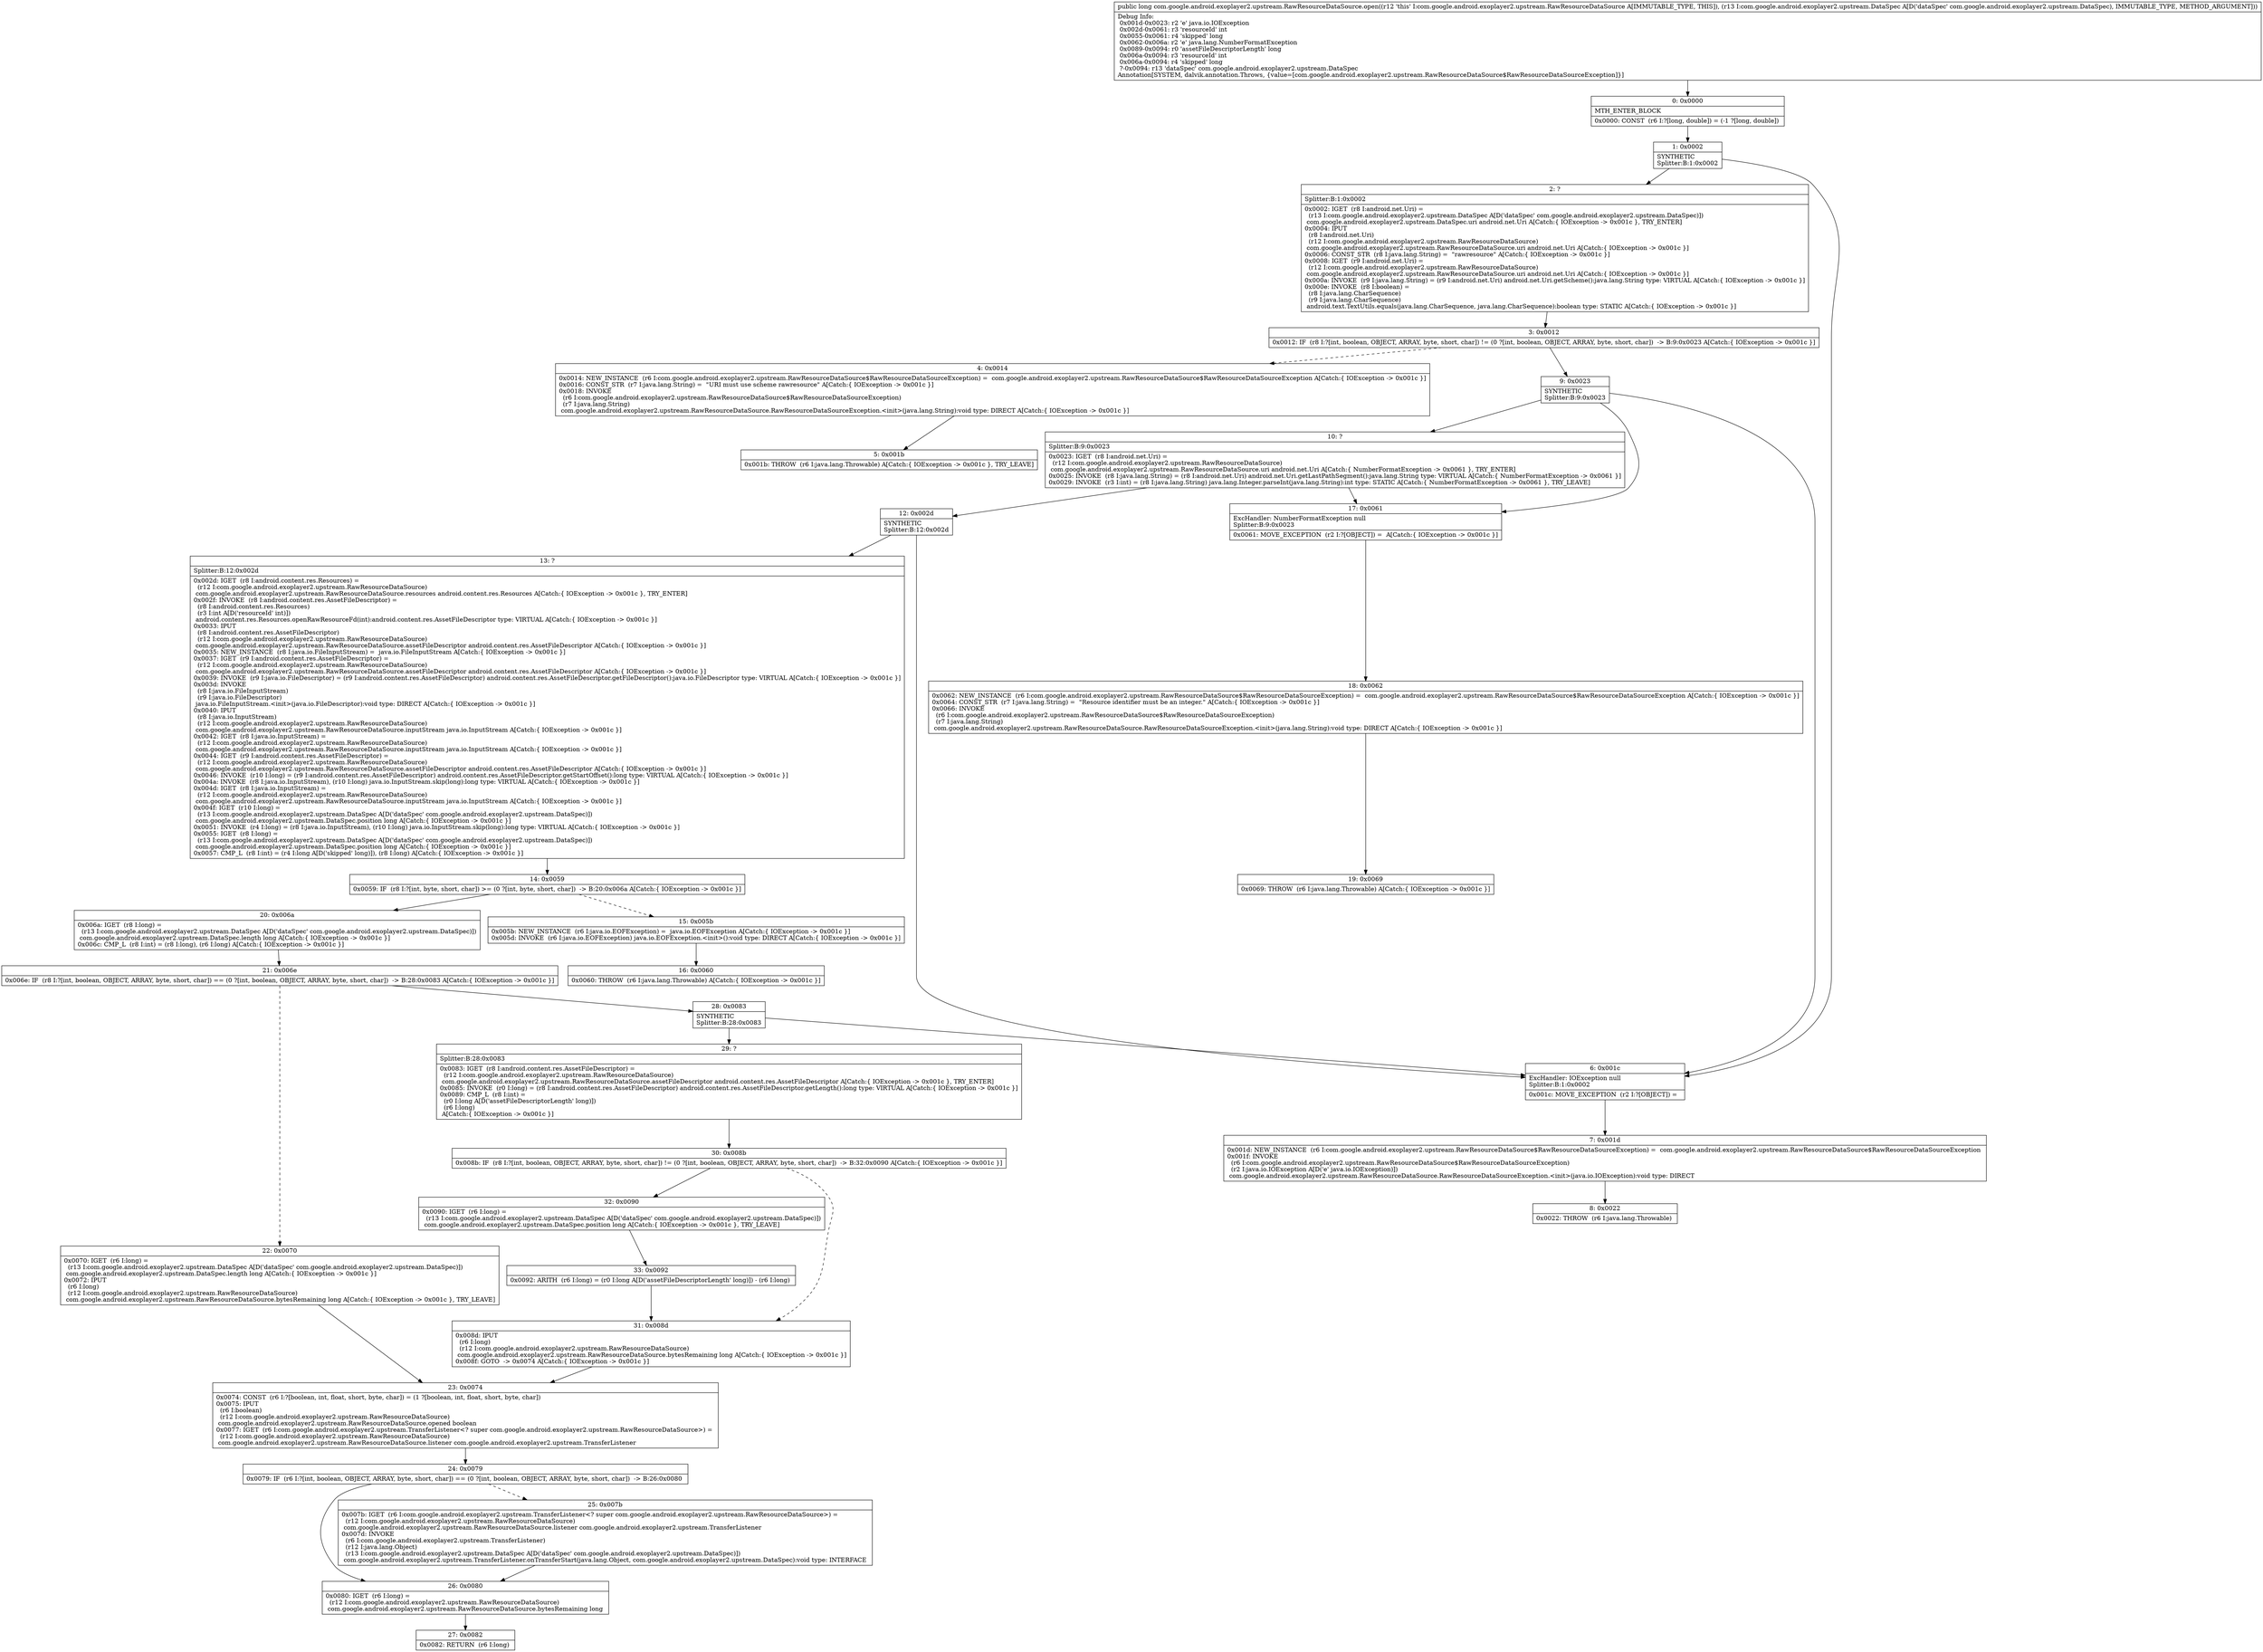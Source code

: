 digraph "CFG forcom.google.android.exoplayer2.upstream.RawResourceDataSource.open(Lcom\/google\/android\/exoplayer2\/upstream\/DataSpec;)J" {
Node_0 [shape=record,label="{0\:\ 0x0000|MTH_ENTER_BLOCK\l|0x0000: CONST  (r6 I:?[long, double]) = (\-1 ?[long, double]) \l}"];
Node_1 [shape=record,label="{1\:\ 0x0002|SYNTHETIC\lSplitter:B:1:0x0002\l}"];
Node_2 [shape=record,label="{2\:\ ?|Splitter:B:1:0x0002\l|0x0002: IGET  (r8 I:android.net.Uri) = \l  (r13 I:com.google.android.exoplayer2.upstream.DataSpec A[D('dataSpec' com.google.android.exoplayer2.upstream.DataSpec)])\l com.google.android.exoplayer2.upstream.DataSpec.uri android.net.Uri A[Catch:\{ IOException \-\> 0x001c \}, TRY_ENTER]\l0x0004: IPUT  \l  (r8 I:android.net.Uri)\l  (r12 I:com.google.android.exoplayer2.upstream.RawResourceDataSource)\l com.google.android.exoplayer2.upstream.RawResourceDataSource.uri android.net.Uri A[Catch:\{ IOException \-\> 0x001c \}]\l0x0006: CONST_STR  (r8 I:java.lang.String) =  \"rawresource\" A[Catch:\{ IOException \-\> 0x001c \}]\l0x0008: IGET  (r9 I:android.net.Uri) = \l  (r12 I:com.google.android.exoplayer2.upstream.RawResourceDataSource)\l com.google.android.exoplayer2.upstream.RawResourceDataSource.uri android.net.Uri A[Catch:\{ IOException \-\> 0x001c \}]\l0x000a: INVOKE  (r9 I:java.lang.String) = (r9 I:android.net.Uri) android.net.Uri.getScheme():java.lang.String type: VIRTUAL A[Catch:\{ IOException \-\> 0x001c \}]\l0x000e: INVOKE  (r8 I:boolean) = \l  (r8 I:java.lang.CharSequence)\l  (r9 I:java.lang.CharSequence)\l android.text.TextUtils.equals(java.lang.CharSequence, java.lang.CharSequence):boolean type: STATIC A[Catch:\{ IOException \-\> 0x001c \}]\l}"];
Node_3 [shape=record,label="{3\:\ 0x0012|0x0012: IF  (r8 I:?[int, boolean, OBJECT, ARRAY, byte, short, char]) != (0 ?[int, boolean, OBJECT, ARRAY, byte, short, char])  \-\> B:9:0x0023 A[Catch:\{ IOException \-\> 0x001c \}]\l}"];
Node_4 [shape=record,label="{4\:\ 0x0014|0x0014: NEW_INSTANCE  (r6 I:com.google.android.exoplayer2.upstream.RawResourceDataSource$RawResourceDataSourceException) =  com.google.android.exoplayer2.upstream.RawResourceDataSource$RawResourceDataSourceException A[Catch:\{ IOException \-\> 0x001c \}]\l0x0016: CONST_STR  (r7 I:java.lang.String) =  \"URI must use scheme rawresource\" A[Catch:\{ IOException \-\> 0x001c \}]\l0x0018: INVOKE  \l  (r6 I:com.google.android.exoplayer2.upstream.RawResourceDataSource$RawResourceDataSourceException)\l  (r7 I:java.lang.String)\l com.google.android.exoplayer2.upstream.RawResourceDataSource.RawResourceDataSourceException.\<init\>(java.lang.String):void type: DIRECT A[Catch:\{ IOException \-\> 0x001c \}]\l}"];
Node_5 [shape=record,label="{5\:\ 0x001b|0x001b: THROW  (r6 I:java.lang.Throwable) A[Catch:\{ IOException \-\> 0x001c \}, TRY_LEAVE]\l}"];
Node_6 [shape=record,label="{6\:\ 0x001c|ExcHandler: IOException null\lSplitter:B:1:0x0002\l|0x001c: MOVE_EXCEPTION  (r2 I:?[OBJECT]) =  \l}"];
Node_7 [shape=record,label="{7\:\ 0x001d|0x001d: NEW_INSTANCE  (r6 I:com.google.android.exoplayer2.upstream.RawResourceDataSource$RawResourceDataSourceException) =  com.google.android.exoplayer2.upstream.RawResourceDataSource$RawResourceDataSourceException \l0x001f: INVOKE  \l  (r6 I:com.google.android.exoplayer2.upstream.RawResourceDataSource$RawResourceDataSourceException)\l  (r2 I:java.io.IOException A[D('e' java.io.IOException)])\l com.google.android.exoplayer2.upstream.RawResourceDataSource.RawResourceDataSourceException.\<init\>(java.io.IOException):void type: DIRECT \l}"];
Node_8 [shape=record,label="{8\:\ 0x0022|0x0022: THROW  (r6 I:java.lang.Throwable) \l}"];
Node_9 [shape=record,label="{9\:\ 0x0023|SYNTHETIC\lSplitter:B:9:0x0023\l}"];
Node_10 [shape=record,label="{10\:\ ?|Splitter:B:9:0x0023\l|0x0023: IGET  (r8 I:android.net.Uri) = \l  (r12 I:com.google.android.exoplayer2.upstream.RawResourceDataSource)\l com.google.android.exoplayer2.upstream.RawResourceDataSource.uri android.net.Uri A[Catch:\{ NumberFormatException \-\> 0x0061 \}, TRY_ENTER]\l0x0025: INVOKE  (r8 I:java.lang.String) = (r8 I:android.net.Uri) android.net.Uri.getLastPathSegment():java.lang.String type: VIRTUAL A[Catch:\{ NumberFormatException \-\> 0x0061 \}]\l0x0029: INVOKE  (r3 I:int) = (r8 I:java.lang.String) java.lang.Integer.parseInt(java.lang.String):int type: STATIC A[Catch:\{ NumberFormatException \-\> 0x0061 \}, TRY_LEAVE]\l}"];
Node_12 [shape=record,label="{12\:\ 0x002d|SYNTHETIC\lSplitter:B:12:0x002d\l}"];
Node_13 [shape=record,label="{13\:\ ?|Splitter:B:12:0x002d\l|0x002d: IGET  (r8 I:android.content.res.Resources) = \l  (r12 I:com.google.android.exoplayer2.upstream.RawResourceDataSource)\l com.google.android.exoplayer2.upstream.RawResourceDataSource.resources android.content.res.Resources A[Catch:\{ IOException \-\> 0x001c \}, TRY_ENTER]\l0x002f: INVOKE  (r8 I:android.content.res.AssetFileDescriptor) = \l  (r8 I:android.content.res.Resources)\l  (r3 I:int A[D('resourceId' int)])\l android.content.res.Resources.openRawResourceFd(int):android.content.res.AssetFileDescriptor type: VIRTUAL A[Catch:\{ IOException \-\> 0x001c \}]\l0x0033: IPUT  \l  (r8 I:android.content.res.AssetFileDescriptor)\l  (r12 I:com.google.android.exoplayer2.upstream.RawResourceDataSource)\l com.google.android.exoplayer2.upstream.RawResourceDataSource.assetFileDescriptor android.content.res.AssetFileDescriptor A[Catch:\{ IOException \-\> 0x001c \}]\l0x0035: NEW_INSTANCE  (r8 I:java.io.FileInputStream) =  java.io.FileInputStream A[Catch:\{ IOException \-\> 0x001c \}]\l0x0037: IGET  (r9 I:android.content.res.AssetFileDescriptor) = \l  (r12 I:com.google.android.exoplayer2.upstream.RawResourceDataSource)\l com.google.android.exoplayer2.upstream.RawResourceDataSource.assetFileDescriptor android.content.res.AssetFileDescriptor A[Catch:\{ IOException \-\> 0x001c \}]\l0x0039: INVOKE  (r9 I:java.io.FileDescriptor) = (r9 I:android.content.res.AssetFileDescriptor) android.content.res.AssetFileDescriptor.getFileDescriptor():java.io.FileDescriptor type: VIRTUAL A[Catch:\{ IOException \-\> 0x001c \}]\l0x003d: INVOKE  \l  (r8 I:java.io.FileInputStream)\l  (r9 I:java.io.FileDescriptor)\l java.io.FileInputStream.\<init\>(java.io.FileDescriptor):void type: DIRECT A[Catch:\{ IOException \-\> 0x001c \}]\l0x0040: IPUT  \l  (r8 I:java.io.InputStream)\l  (r12 I:com.google.android.exoplayer2.upstream.RawResourceDataSource)\l com.google.android.exoplayer2.upstream.RawResourceDataSource.inputStream java.io.InputStream A[Catch:\{ IOException \-\> 0x001c \}]\l0x0042: IGET  (r8 I:java.io.InputStream) = \l  (r12 I:com.google.android.exoplayer2.upstream.RawResourceDataSource)\l com.google.android.exoplayer2.upstream.RawResourceDataSource.inputStream java.io.InputStream A[Catch:\{ IOException \-\> 0x001c \}]\l0x0044: IGET  (r9 I:android.content.res.AssetFileDescriptor) = \l  (r12 I:com.google.android.exoplayer2.upstream.RawResourceDataSource)\l com.google.android.exoplayer2.upstream.RawResourceDataSource.assetFileDescriptor android.content.res.AssetFileDescriptor A[Catch:\{ IOException \-\> 0x001c \}]\l0x0046: INVOKE  (r10 I:long) = (r9 I:android.content.res.AssetFileDescriptor) android.content.res.AssetFileDescriptor.getStartOffset():long type: VIRTUAL A[Catch:\{ IOException \-\> 0x001c \}]\l0x004a: INVOKE  (r8 I:java.io.InputStream), (r10 I:long) java.io.InputStream.skip(long):long type: VIRTUAL A[Catch:\{ IOException \-\> 0x001c \}]\l0x004d: IGET  (r8 I:java.io.InputStream) = \l  (r12 I:com.google.android.exoplayer2.upstream.RawResourceDataSource)\l com.google.android.exoplayer2.upstream.RawResourceDataSource.inputStream java.io.InputStream A[Catch:\{ IOException \-\> 0x001c \}]\l0x004f: IGET  (r10 I:long) = \l  (r13 I:com.google.android.exoplayer2.upstream.DataSpec A[D('dataSpec' com.google.android.exoplayer2.upstream.DataSpec)])\l com.google.android.exoplayer2.upstream.DataSpec.position long A[Catch:\{ IOException \-\> 0x001c \}]\l0x0051: INVOKE  (r4 I:long) = (r8 I:java.io.InputStream), (r10 I:long) java.io.InputStream.skip(long):long type: VIRTUAL A[Catch:\{ IOException \-\> 0x001c \}]\l0x0055: IGET  (r8 I:long) = \l  (r13 I:com.google.android.exoplayer2.upstream.DataSpec A[D('dataSpec' com.google.android.exoplayer2.upstream.DataSpec)])\l com.google.android.exoplayer2.upstream.DataSpec.position long A[Catch:\{ IOException \-\> 0x001c \}]\l0x0057: CMP_L  (r8 I:int) = (r4 I:long A[D('skipped' long)]), (r8 I:long) A[Catch:\{ IOException \-\> 0x001c \}]\l}"];
Node_14 [shape=record,label="{14\:\ 0x0059|0x0059: IF  (r8 I:?[int, byte, short, char]) \>= (0 ?[int, byte, short, char])  \-\> B:20:0x006a A[Catch:\{ IOException \-\> 0x001c \}]\l}"];
Node_15 [shape=record,label="{15\:\ 0x005b|0x005b: NEW_INSTANCE  (r6 I:java.io.EOFException) =  java.io.EOFException A[Catch:\{ IOException \-\> 0x001c \}]\l0x005d: INVOKE  (r6 I:java.io.EOFException) java.io.EOFException.\<init\>():void type: DIRECT A[Catch:\{ IOException \-\> 0x001c \}]\l}"];
Node_16 [shape=record,label="{16\:\ 0x0060|0x0060: THROW  (r6 I:java.lang.Throwable) A[Catch:\{ IOException \-\> 0x001c \}]\l}"];
Node_17 [shape=record,label="{17\:\ 0x0061|ExcHandler: NumberFormatException null\lSplitter:B:9:0x0023\l|0x0061: MOVE_EXCEPTION  (r2 I:?[OBJECT]) =  A[Catch:\{ IOException \-\> 0x001c \}]\l}"];
Node_18 [shape=record,label="{18\:\ 0x0062|0x0062: NEW_INSTANCE  (r6 I:com.google.android.exoplayer2.upstream.RawResourceDataSource$RawResourceDataSourceException) =  com.google.android.exoplayer2.upstream.RawResourceDataSource$RawResourceDataSourceException A[Catch:\{ IOException \-\> 0x001c \}]\l0x0064: CONST_STR  (r7 I:java.lang.String) =  \"Resource identifier must be an integer.\" A[Catch:\{ IOException \-\> 0x001c \}]\l0x0066: INVOKE  \l  (r6 I:com.google.android.exoplayer2.upstream.RawResourceDataSource$RawResourceDataSourceException)\l  (r7 I:java.lang.String)\l com.google.android.exoplayer2.upstream.RawResourceDataSource.RawResourceDataSourceException.\<init\>(java.lang.String):void type: DIRECT A[Catch:\{ IOException \-\> 0x001c \}]\l}"];
Node_19 [shape=record,label="{19\:\ 0x0069|0x0069: THROW  (r6 I:java.lang.Throwable) A[Catch:\{ IOException \-\> 0x001c \}]\l}"];
Node_20 [shape=record,label="{20\:\ 0x006a|0x006a: IGET  (r8 I:long) = \l  (r13 I:com.google.android.exoplayer2.upstream.DataSpec A[D('dataSpec' com.google.android.exoplayer2.upstream.DataSpec)])\l com.google.android.exoplayer2.upstream.DataSpec.length long A[Catch:\{ IOException \-\> 0x001c \}]\l0x006c: CMP_L  (r8 I:int) = (r8 I:long), (r6 I:long) A[Catch:\{ IOException \-\> 0x001c \}]\l}"];
Node_21 [shape=record,label="{21\:\ 0x006e|0x006e: IF  (r8 I:?[int, boolean, OBJECT, ARRAY, byte, short, char]) == (0 ?[int, boolean, OBJECT, ARRAY, byte, short, char])  \-\> B:28:0x0083 A[Catch:\{ IOException \-\> 0x001c \}]\l}"];
Node_22 [shape=record,label="{22\:\ 0x0070|0x0070: IGET  (r6 I:long) = \l  (r13 I:com.google.android.exoplayer2.upstream.DataSpec A[D('dataSpec' com.google.android.exoplayer2.upstream.DataSpec)])\l com.google.android.exoplayer2.upstream.DataSpec.length long A[Catch:\{ IOException \-\> 0x001c \}]\l0x0072: IPUT  \l  (r6 I:long)\l  (r12 I:com.google.android.exoplayer2.upstream.RawResourceDataSource)\l com.google.android.exoplayer2.upstream.RawResourceDataSource.bytesRemaining long A[Catch:\{ IOException \-\> 0x001c \}, TRY_LEAVE]\l}"];
Node_23 [shape=record,label="{23\:\ 0x0074|0x0074: CONST  (r6 I:?[boolean, int, float, short, byte, char]) = (1 ?[boolean, int, float, short, byte, char]) \l0x0075: IPUT  \l  (r6 I:boolean)\l  (r12 I:com.google.android.exoplayer2.upstream.RawResourceDataSource)\l com.google.android.exoplayer2.upstream.RawResourceDataSource.opened boolean \l0x0077: IGET  (r6 I:com.google.android.exoplayer2.upstream.TransferListener\<? super com.google.android.exoplayer2.upstream.RawResourceDataSource\>) = \l  (r12 I:com.google.android.exoplayer2.upstream.RawResourceDataSource)\l com.google.android.exoplayer2.upstream.RawResourceDataSource.listener com.google.android.exoplayer2.upstream.TransferListener \l}"];
Node_24 [shape=record,label="{24\:\ 0x0079|0x0079: IF  (r6 I:?[int, boolean, OBJECT, ARRAY, byte, short, char]) == (0 ?[int, boolean, OBJECT, ARRAY, byte, short, char])  \-\> B:26:0x0080 \l}"];
Node_25 [shape=record,label="{25\:\ 0x007b|0x007b: IGET  (r6 I:com.google.android.exoplayer2.upstream.TransferListener\<? super com.google.android.exoplayer2.upstream.RawResourceDataSource\>) = \l  (r12 I:com.google.android.exoplayer2.upstream.RawResourceDataSource)\l com.google.android.exoplayer2.upstream.RawResourceDataSource.listener com.google.android.exoplayer2.upstream.TransferListener \l0x007d: INVOKE  \l  (r6 I:com.google.android.exoplayer2.upstream.TransferListener)\l  (r12 I:java.lang.Object)\l  (r13 I:com.google.android.exoplayer2.upstream.DataSpec A[D('dataSpec' com.google.android.exoplayer2.upstream.DataSpec)])\l com.google.android.exoplayer2.upstream.TransferListener.onTransferStart(java.lang.Object, com.google.android.exoplayer2.upstream.DataSpec):void type: INTERFACE \l}"];
Node_26 [shape=record,label="{26\:\ 0x0080|0x0080: IGET  (r6 I:long) = \l  (r12 I:com.google.android.exoplayer2.upstream.RawResourceDataSource)\l com.google.android.exoplayer2.upstream.RawResourceDataSource.bytesRemaining long \l}"];
Node_27 [shape=record,label="{27\:\ 0x0082|0x0082: RETURN  (r6 I:long) \l}"];
Node_28 [shape=record,label="{28\:\ 0x0083|SYNTHETIC\lSplitter:B:28:0x0083\l}"];
Node_29 [shape=record,label="{29\:\ ?|Splitter:B:28:0x0083\l|0x0083: IGET  (r8 I:android.content.res.AssetFileDescriptor) = \l  (r12 I:com.google.android.exoplayer2.upstream.RawResourceDataSource)\l com.google.android.exoplayer2.upstream.RawResourceDataSource.assetFileDescriptor android.content.res.AssetFileDescriptor A[Catch:\{ IOException \-\> 0x001c \}, TRY_ENTER]\l0x0085: INVOKE  (r0 I:long) = (r8 I:android.content.res.AssetFileDescriptor) android.content.res.AssetFileDescriptor.getLength():long type: VIRTUAL A[Catch:\{ IOException \-\> 0x001c \}]\l0x0089: CMP_L  (r8 I:int) = \l  (r0 I:long A[D('assetFileDescriptorLength' long)])\l  (r6 I:long)\l A[Catch:\{ IOException \-\> 0x001c \}]\l}"];
Node_30 [shape=record,label="{30\:\ 0x008b|0x008b: IF  (r8 I:?[int, boolean, OBJECT, ARRAY, byte, short, char]) != (0 ?[int, boolean, OBJECT, ARRAY, byte, short, char])  \-\> B:32:0x0090 A[Catch:\{ IOException \-\> 0x001c \}]\l}"];
Node_31 [shape=record,label="{31\:\ 0x008d|0x008d: IPUT  \l  (r6 I:long)\l  (r12 I:com.google.android.exoplayer2.upstream.RawResourceDataSource)\l com.google.android.exoplayer2.upstream.RawResourceDataSource.bytesRemaining long A[Catch:\{ IOException \-\> 0x001c \}]\l0x008f: GOTO  \-\> 0x0074 A[Catch:\{ IOException \-\> 0x001c \}]\l}"];
Node_32 [shape=record,label="{32\:\ 0x0090|0x0090: IGET  (r6 I:long) = \l  (r13 I:com.google.android.exoplayer2.upstream.DataSpec A[D('dataSpec' com.google.android.exoplayer2.upstream.DataSpec)])\l com.google.android.exoplayer2.upstream.DataSpec.position long A[Catch:\{ IOException \-\> 0x001c \}, TRY_LEAVE]\l}"];
Node_33 [shape=record,label="{33\:\ 0x0092|0x0092: ARITH  (r6 I:long) = (r0 I:long A[D('assetFileDescriptorLength' long)]) \- (r6 I:long) \l}"];
MethodNode[shape=record,label="{public long com.google.android.exoplayer2.upstream.RawResourceDataSource.open((r12 'this' I:com.google.android.exoplayer2.upstream.RawResourceDataSource A[IMMUTABLE_TYPE, THIS]), (r13 I:com.google.android.exoplayer2.upstream.DataSpec A[D('dataSpec' com.google.android.exoplayer2.upstream.DataSpec), IMMUTABLE_TYPE, METHOD_ARGUMENT]))  | Debug Info:\l  0x001d\-0x0023: r2 'e' java.io.IOException\l  0x002d\-0x0061: r3 'resourceId' int\l  0x0055\-0x0061: r4 'skipped' long\l  0x0062\-0x006a: r2 'e' java.lang.NumberFormatException\l  0x0089\-0x0094: r0 'assetFileDescriptorLength' long\l  0x006a\-0x0094: r3 'resourceId' int\l  0x006a\-0x0094: r4 'skipped' long\l  ?\-0x0094: r13 'dataSpec' com.google.android.exoplayer2.upstream.DataSpec\lAnnotation[SYSTEM, dalvik.annotation.Throws, \{value=[com.google.android.exoplayer2.upstream.RawResourceDataSource$RawResourceDataSourceException]\}]\l}"];
MethodNode -> Node_0;
Node_0 -> Node_1;
Node_1 -> Node_2;
Node_1 -> Node_6;
Node_2 -> Node_3;
Node_3 -> Node_4[style=dashed];
Node_3 -> Node_9;
Node_4 -> Node_5;
Node_6 -> Node_7;
Node_7 -> Node_8;
Node_9 -> Node_10;
Node_9 -> Node_17;
Node_9 -> Node_6;
Node_10 -> Node_17;
Node_10 -> Node_12;
Node_12 -> Node_13;
Node_12 -> Node_6;
Node_13 -> Node_14;
Node_14 -> Node_15[style=dashed];
Node_14 -> Node_20;
Node_15 -> Node_16;
Node_17 -> Node_18;
Node_18 -> Node_19;
Node_20 -> Node_21;
Node_21 -> Node_22[style=dashed];
Node_21 -> Node_28;
Node_22 -> Node_23;
Node_23 -> Node_24;
Node_24 -> Node_25[style=dashed];
Node_24 -> Node_26;
Node_25 -> Node_26;
Node_26 -> Node_27;
Node_28 -> Node_29;
Node_28 -> Node_6;
Node_29 -> Node_30;
Node_30 -> Node_31[style=dashed];
Node_30 -> Node_32;
Node_31 -> Node_23;
Node_32 -> Node_33;
Node_33 -> Node_31;
}

